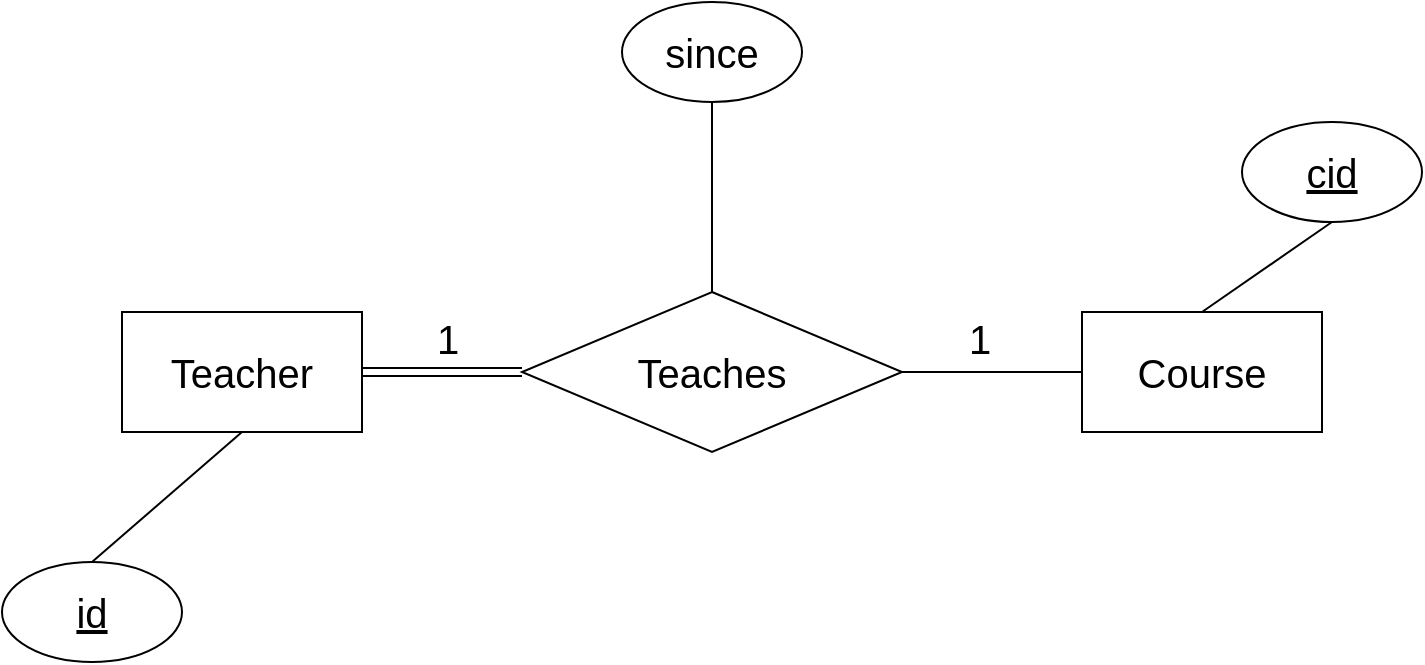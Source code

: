 <mxfile version="15.3.5" type="device"><diagram id="nh-DG1PI9xdU96dj8-_2" name="Page-1"><mxGraphModel dx="1426" dy="825" grid="0" gridSize="10" guides="1" tooltips="1" connect="1" arrows="1" fold="1" page="1" pageScale="1" pageWidth="1169" pageHeight="827" math="0" shadow="0"><root><mxCell id="0"/><mxCell id="1" parent="0"/><mxCell id="hSu_bNTAt3J85TFspEZb-1" value="Teacher" style="rounded=0;whiteSpace=wrap;html=1;hachureGap=4;pointerEvents=0;fontSize=20;" parent="1" vertex="1"><mxGeometry x="285" y="372" width="120" height="60" as="geometry"/></mxCell><mxCell id="hSu_bNTAt3J85TFspEZb-2" value="Teaches" style="rhombus;whiteSpace=wrap;html=1;hachureGap=4;pointerEvents=0;fontSize=20;" parent="1" vertex="1"><mxGeometry x="485" y="362" width="190" height="80" as="geometry"/></mxCell><mxCell id="hSu_bNTAt3J85TFspEZb-4" value="id" style="ellipse;whiteSpace=wrap;html=1;hachureGap=4;pointerEvents=0;fontSize=20;fontStyle=4" parent="1" vertex="1"><mxGeometry x="225" y="497" width="90" height="50" as="geometry"/></mxCell><mxCell id="hSu_bNTAt3J85TFspEZb-6" value="" style="endArrow=none;html=1;fontSize=20;startSize=14;endSize=14;sourcePerimeterSpacing=8;targetPerimeterSpacing=8;exitX=0.5;exitY=0;exitDx=0;exitDy=0;entryX=0.5;entryY=1;entryDx=0;entryDy=0;" parent="1" source="hSu_bNTAt3J85TFspEZb-4" target="hSu_bNTAt3J85TFspEZb-1" edge="1"><mxGeometry width="50" height="50" relative="1" as="geometry"><mxPoint x="665" y="487" as="sourcePoint"/><mxPoint x="715" y="437" as="targetPoint"/></mxGeometry></mxCell><mxCell id="hSu_bNTAt3J85TFspEZb-8" value="" style="endArrow=none;html=1;fontSize=20;startSize=14;endSize=14;sourcePerimeterSpacing=8;targetPerimeterSpacing=8;exitX=1;exitY=0.5;exitDx=0;exitDy=0;entryX=0;entryY=0.5;entryDx=0;entryDy=0;shape=link;" parent="1" source="hSu_bNTAt3J85TFspEZb-1" target="hSu_bNTAt3J85TFspEZb-2" edge="1"><mxGeometry width="50" height="50" relative="1" as="geometry"><mxPoint x="665" y="487" as="sourcePoint"/><mxPoint x="715" y="437" as="targetPoint"/></mxGeometry></mxCell><mxCell id="hSu_bNTAt3J85TFspEZb-9" value="Course" style="rounded=0;whiteSpace=wrap;html=1;hachureGap=4;pointerEvents=0;fontSize=20;" parent="1" vertex="1"><mxGeometry x="765" y="372" width="120" height="60" as="geometry"/></mxCell><mxCell id="hSu_bNTAt3J85TFspEZb-10" value="" style="endArrow=none;html=1;fontSize=20;startSize=14;endSize=14;sourcePerimeterSpacing=8;targetPerimeterSpacing=8;entryX=0;entryY=0.5;entryDx=0;entryDy=0;" parent="1" target="hSu_bNTAt3J85TFspEZb-9" edge="1"><mxGeometry width="50" height="50" relative="1" as="geometry"><mxPoint x="675" y="402" as="sourcePoint"/><mxPoint x="725" y="352" as="targetPoint"/></mxGeometry></mxCell><mxCell id="hSu_bNTAt3J85TFspEZb-12" value="cid" style="ellipse;whiteSpace=wrap;html=1;hachureGap=4;pointerEvents=0;fontSize=20;fontStyle=4" parent="1" vertex="1"><mxGeometry x="845" y="277" width="90" height="50" as="geometry"/></mxCell><mxCell id="hSu_bNTAt3J85TFspEZb-13" value="" style="endArrow=none;html=1;fontSize=20;startSize=14;endSize=14;sourcePerimeterSpacing=8;targetPerimeterSpacing=8;entryX=0.5;entryY=1;entryDx=0;entryDy=0;exitX=0.5;exitY=0;exitDx=0;exitDy=0;" parent="1" source="hSu_bNTAt3J85TFspEZb-9" target="hSu_bNTAt3J85TFspEZb-12" edge="1"><mxGeometry width="50" height="50" relative="1" as="geometry"><mxPoint x="825" y="377" as="sourcePoint"/><mxPoint x="715" y="437" as="targetPoint"/></mxGeometry></mxCell><mxCell id="hSu_bNTAt3J85TFspEZb-14" value="since" style="ellipse;whiteSpace=wrap;html=1;hachureGap=4;pointerEvents=0;fontSize=20;" parent="1" vertex="1"><mxGeometry x="535" y="217" width="90" height="50" as="geometry"/></mxCell><mxCell id="hSu_bNTAt3J85TFspEZb-15" value="" style="endArrow=none;html=1;fontSize=20;startSize=14;endSize=14;sourcePerimeterSpacing=8;targetPerimeterSpacing=8;exitX=0.5;exitY=0;exitDx=0;exitDy=0;entryX=0.5;entryY=1;entryDx=0;entryDy=0;" parent="1" source="hSu_bNTAt3J85TFspEZb-2" target="hSu_bNTAt3J85TFspEZb-14" edge="1"><mxGeometry width="50" height="50" relative="1" as="geometry"><mxPoint x="574" y="347" as="sourcePoint"/><mxPoint x="624" y="297" as="targetPoint"/></mxGeometry></mxCell><mxCell id="hSu_bNTAt3J85TFspEZb-16" value="1" style="text;html=1;strokeColor=none;fillColor=none;align=center;verticalAlign=middle;whiteSpace=wrap;rounded=0;hachureGap=4;pointerEvents=0;fontSize=20;" parent="1" vertex="1"><mxGeometry x="428" y="375" width="40" height="20" as="geometry"/></mxCell><mxCell id="hSu_bNTAt3J85TFspEZb-17" value="1" style="text;html=1;strokeColor=none;fillColor=none;align=center;verticalAlign=middle;whiteSpace=wrap;rounded=0;hachureGap=4;pointerEvents=0;fontSize=20;" parent="1" vertex="1"><mxGeometry x="694" y="375" width="40" height="20" as="geometry"/></mxCell></root></mxGraphModel></diagram></mxfile>